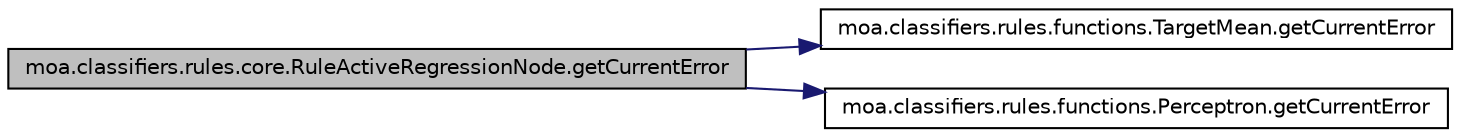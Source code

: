 digraph G
{
  edge [fontname="Helvetica",fontsize="10",labelfontname="Helvetica",labelfontsize="10"];
  node [fontname="Helvetica",fontsize="10",shape=record];
  rankdir=LR;
  Node1 [label="moa.classifiers.rules.core.RuleActiveRegressionNode.getCurrentError",height=0.2,width=0.4,color="black", fillcolor="grey75", style="filled" fontcolor="black"];
  Node1 -> Node2 [color="midnightblue",fontsize="10",style="solid",fontname="Helvetica"];
  Node2 [label="moa.classifiers.rules.functions.TargetMean.getCurrentError",height=0.2,width=0.4,color="black", fillcolor="white", style="filled",URL="$classmoa_1_1classifiers_1_1rules_1_1functions_1_1TargetMean.html#a948e27a1fe4ce51b80e58283d527df71"];
  Node1 -> Node3 [color="midnightblue",fontsize="10",style="solid",fontname="Helvetica"];
  Node3 [label="moa.classifiers.rules.functions.Perceptron.getCurrentError",height=0.2,width=0.4,color="black", fillcolor="white", style="filled",URL="$classmoa_1_1classifiers_1_1rules_1_1functions_1_1Perceptron.html#adaecdfe3b7ed09f13719a1c44e19ff3f"];
}

